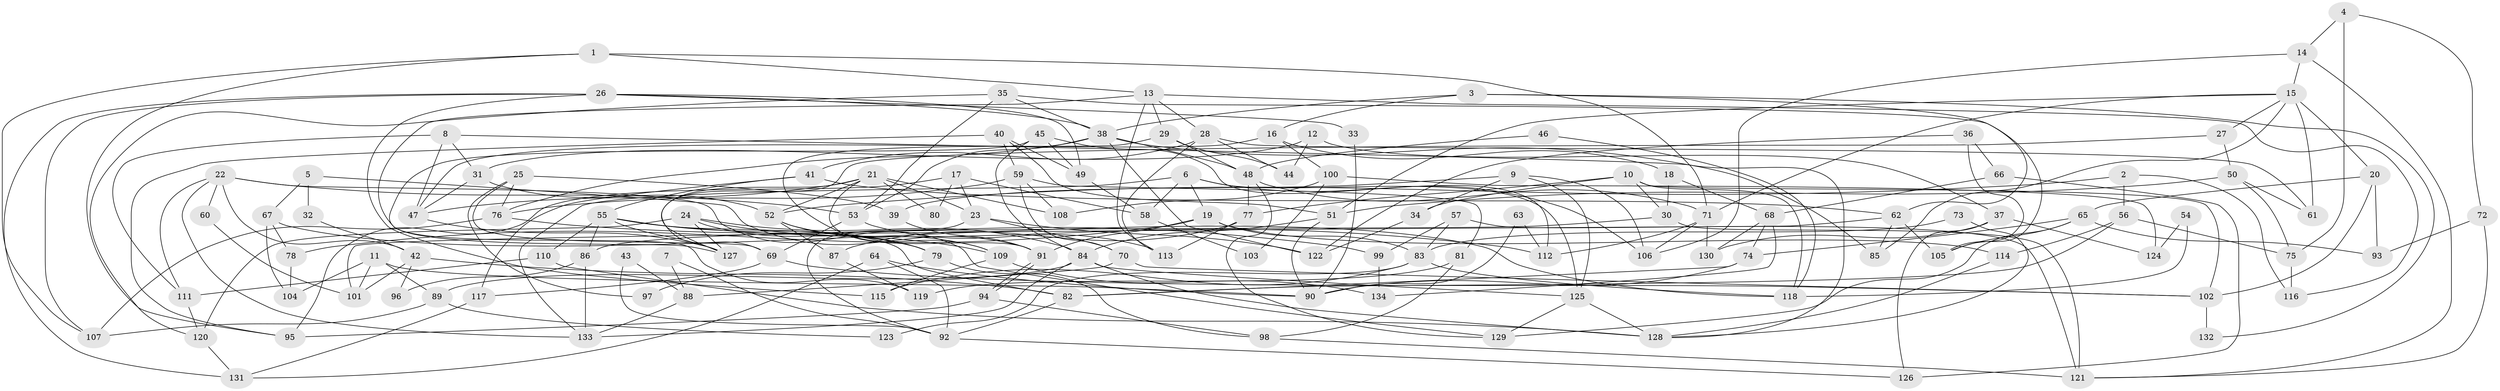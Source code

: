 // Generated by graph-tools (version 1.1) at 2025/36/03/09/25 02:36:00]
// undirected, 134 vertices, 268 edges
graph export_dot {
graph [start="1"]
  node [color=gray90,style=filled];
  1;
  2;
  3;
  4;
  5;
  6;
  7;
  8;
  9;
  10;
  11;
  12;
  13;
  14;
  15;
  16;
  17;
  18;
  19;
  20;
  21;
  22;
  23;
  24;
  25;
  26;
  27;
  28;
  29;
  30;
  31;
  32;
  33;
  34;
  35;
  36;
  37;
  38;
  39;
  40;
  41;
  42;
  43;
  44;
  45;
  46;
  47;
  48;
  49;
  50;
  51;
  52;
  53;
  54;
  55;
  56;
  57;
  58;
  59;
  60;
  61;
  62;
  63;
  64;
  65;
  66;
  67;
  68;
  69;
  70;
  71;
  72;
  73;
  74;
  75;
  76;
  77;
  78;
  79;
  80;
  81;
  82;
  83;
  84;
  85;
  86;
  87;
  88;
  89;
  90;
  91;
  92;
  93;
  94;
  95;
  96;
  97;
  98;
  99;
  100;
  101;
  102;
  103;
  104;
  105;
  106;
  107;
  108;
  109;
  110;
  111;
  112;
  113;
  114;
  115;
  116;
  117;
  118;
  119;
  120;
  121;
  122;
  123;
  124;
  125;
  126;
  127;
  128;
  129;
  130;
  131;
  132;
  133;
  134;
  1 -- 71;
  1 -- 107;
  1 -- 13;
  1 -- 95;
  2 -- 116;
  2 -- 52;
  2 -- 56;
  3 -- 62;
  3 -- 38;
  3 -- 16;
  3 -- 132;
  4 -- 75;
  4 -- 14;
  4 -- 72;
  5 -- 67;
  5 -- 91;
  5 -- 32;
  6 -- 125;
  6 -- 19;
  6 -- 58;
  6 -- 106;
  6 -- 133;
  7 -- 88;
  7 -- 92;
  8 -- 31;
  8 -- 111;
  8 -- 47;
  8 -- 85;
  9 -- 106;
  9 -- 125;
  9 -- 34;
  9 -- 39;
  10 -- 77;
  10 -- 102;
  10 -- 30;
  10 -- 34;
  10 -- 118;
  11 -- 101;
  11 -- 90;
  11 -- 89;
  11 -- 104;
  12 -- 31;
  12 -- 44;
  12 -- 37;
  13 -- 28;
  13 -- 29;
  13 -- 113;
  13 -- 116;
  13 -- 127;
  14 -- 15;
  14 -- 106;
  14 -- 121;
  15 -- 61;
  15 -- 71;
  15 -- 20;
  15 -- 27;
  15 -- 51;
  15 -- 85;
  16 -- 47;
  16 -- 18;
  16 -- 100;
  17 -- 23;
  17 -- 95;
  17 -- 58;
  17 -- 80;
  18 -- 30;
  18 -- 68;
  19 -- 83;
  19 -- 91;
  19 -- 78;
  19 -- 114;
  20 -- 93;
  20 -- 65;
  20 -- 102;
  21 -- 127;
  21 -- 47;
  21 -- 23;
  21 -- 52;
  21 -- 80;
  21 -- 91;
  21 -- 108;
  22 -- 133;
  22 -- 111;
  22 -- 42;
  22 -- 53;
  22 -- 60;
  22 -- 129;
  23 -- 70;
  23 -- 92;
  23 -- 122;
  24 -- 120;
  24 -- 84;
  24 -- 79;
  24 -- 109;
  24 -- 127;
  25 -- 76;
  25 -- 39;
  25 -- 69;
  25 -- 97;
  26 -- 49;
  26 -- 38;
  26 -- 33;
  26 -- 107;
  26 -- 115;
  26 -- 131;
  27 -- 69;
  27 -- 50;
  28 -- 41;
  28 -- 113;
  28 -- 44;
  28 -- 61;
  29 -- 109;
  29 -- 44;
  29 -- 48;
  30 -- 86;
  30 -- 121;
  31 -- 47;
  31 -- 52;
  32 -- 42;
  33 -- 90;
  34 -- 122;
  35 -- 53;
  35 -- 38;
  35 -- 105;
  35 -- 120;
  36 -- 122;
  36 -- 105;
  36 -- 66;
  37 -- 126;
  37 -- 124;
  37 -- 130;
  38 -- 122;
  38 -- 48;
  38 -- 53;
  38 -- 76;
  38 -- 128;
  39 -- 91;
  40 -- 49;
  40 -- 51;
  40 -- 59;
  40 -- 95;
  41 -- 62;
  41 -- 55;
  41 -- 117;
  42 -- 82;
  42 -- 96;
  42 -- 101;
  43 -- 88;
  43 -- 92;
  45 -- 112;
  45 -- 119;
  45 -- 49;
  45 -- 84;
  46 -- 48;
  46 -- 118;
  47 -- 127;
  48 -- 129;
  48 -- 71;
  48 -- 77;
  49 -- 58;
  50 -- 51;
  50 -- 61;
  50 -- 75;
  51 -- 84;
  51 -- 90;
  52 -- 79;
  52 -- 87;
  52 -- 109;
  53 -- 69;
  53 -- 113;
  54 -- 124;
  54 -- 118;
  55 -- 79;
  55 -- 127;
  55 -- 82;
  55 -- 86;
  55 -- 110;
  55 -- 112;
  56 -- 82;
  56 -- 75;
  56 -- 114;
  57 -- 121;
  57 -- 99;
  57 -- 83;
  58 -- 103;
  59 -- 76;
  59 -- 70;
  59 -- 81;
  59 -- 108;
  60 -- 101;
  62 -- 85;
  62 -- 105;
  62 -- 101;
  63 -- 112;
  63 -- 90;
  64 -- 131;
  64 -- 92;
  64 -- 90;
  65 -- 129;
  65 -- 74;
  65 -- 93;
  65 -- 105;
  66 -- 68;
  66 -- 126;
  67 -- 78;
  67 -- 118;
  67 -- 104;
  68 -- 74;
  68 -- 130;
  68 -- 134;
  69 -- 102;
  69 -- 117;
  70 -- 102;
  70 -- 88;
  71 -- 130;
  71 -- 106;
  71 -- 112;
  72 -- 121;
  72 -- 93;
  73 -- 83;
  73 -- 128;
  74 -- 90;
  74 -- 82;
  75 -- 116;
  76 -- 107;
  76 -- 99;
  77 -- 113;
  77 -- 87;
  78 -- 104;
  79 -- 98;
  79 -- 97;
  81 -- 98;
  81 -- 119;
  82 -- 92;
  83 -- 115;
  83 -- 118;
  83 -- 123;
  84 -- 128;
  84 -- 89;
  84 -- 125;
  84 -- 133;
  86 -- 133;
  86 -- 96;
  87 -- 119;
  88 -- 133;
  89 -- 107;
  89 -- 123;
  91 -- 94;
  91 -- 94;
  92 -- 126;
  94 -- 95;
  94 -- 98;
  98 -- 121;
  99 -- 134;
  100 -- 108;
  100 -- 103;
  100 -- 124;
  102 -- 132;
  109 -- 115;
  109 -- 134;
  110 -- 128;
  110 -- 111;
  111 -- 120;
  114 -- 128;
  117 -- 131;
  120 -- 131;
  125 -- 128;
  125 -- 129;
}
